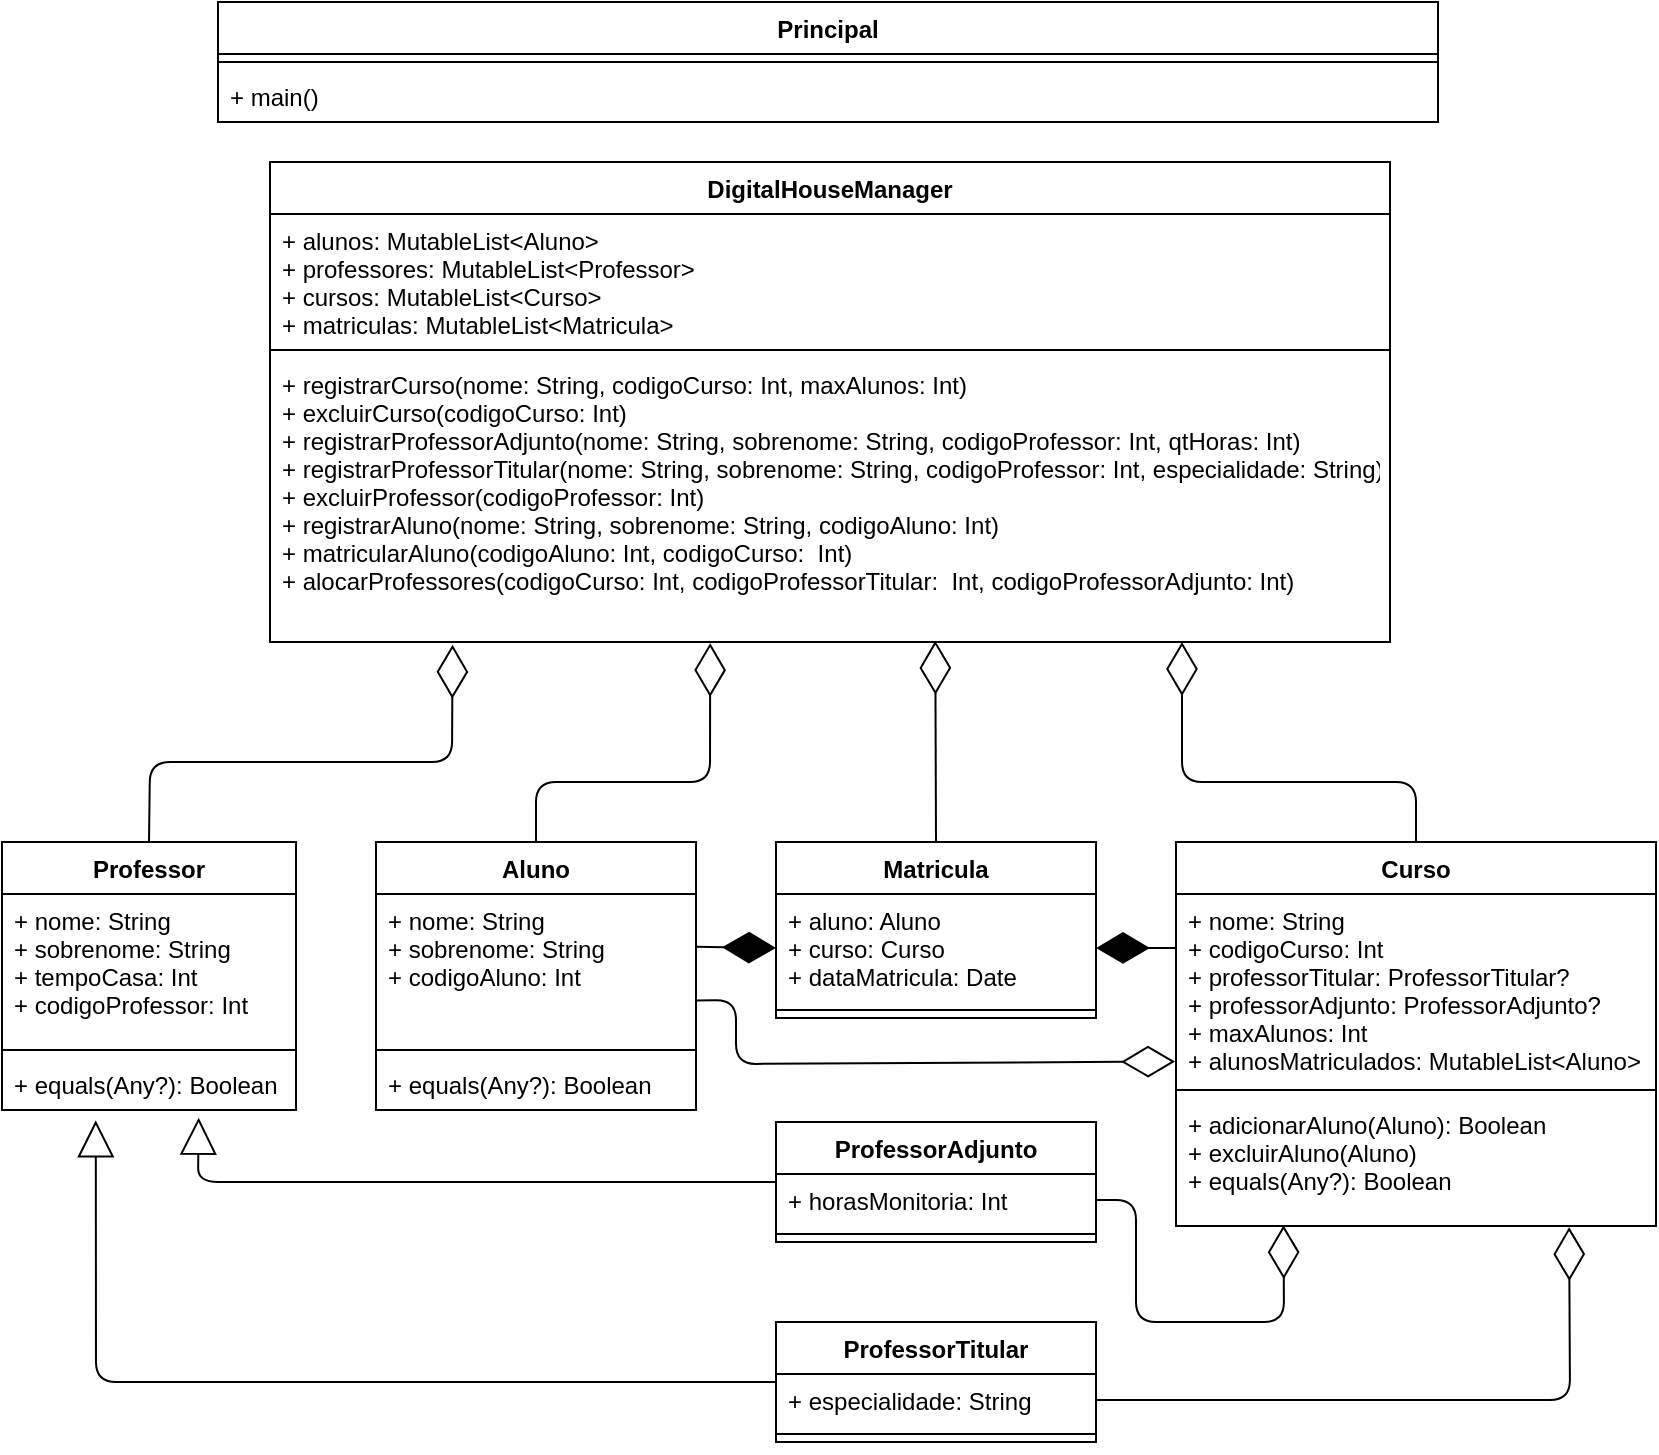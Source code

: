 <mxfile version="13.7.5" type="device"><diagram id="wnTWCG0DN7KBjwDWlvHC" name="Page-1"><mxGraphModel dx="2048" dy="682" grid="1" gridSize="10" guides="1" tooltips="1" connect="1" arrows="1" fold="1" page="1" pageScale="1" pageWidth="827" pageHeight="1169" math="0" shadow="0"><root><mxCell id="0"/><mxCell id="1" parent="0"/><mxCell id="6NqTUDe6gUxeEQi10iVj-20" value="" style="endArrow=block;endSize=16;endFill=0;html=1;exitX=0;exitY=0.5;exitDx=0;exitDy=0;entryX=0.319;entryY=1.199;entryDx=0;entryDy=0;entryPerimeter=0;" edge="1" parent="1" source="6NqTUDe6gUxeEQi10iVj-13" target="6NqTUDe6gUxeEQi10iVj-12"><mxGeometry width="160" relative="1" as="geometry"><mxPoint x="-507" y="880" as="sourcePoint"/><mxPoint x="-347" y="880" as="targetPoint"/><Array as="points"><mxPoint x="-780" y="690"/></Array></mxGeometry></mxCell><mxCell id="6NqTUDe6gUxeEQi10iVj-21" value="" style="endArrow=block;endSize=16;endFill=0;html=1;exitX=0;exitY=0.5;exitDx=0;exitDy=0;entryX=0.669;entryY=1.147;entryDx=0;entryDy=0;entryPerimeter=0;" edge="1" parent="1" source="6NqTUDe6gUxeEQi10iVj-17" target="6NqTUDe6gUxeEQi10iVj-12"><mxGeometry width="160" relative="1" as="geometry"><mxPoint x="-447" y="880" as="sourcePoint"/><mxPoint x="-407" y="820.006" as="targetPoint"/><Array as="points"><mxPoint x="-729" y="590"/></Array></mxGeometry></mxCell><mxCell id="6NqTUDe6gUxeEQi10iVj-23" value="" style="endArrow=diamondThin;endFill=0;endSize=24;html=1;exitX=1;exitY=0.5;exitDx=0;exitDy=0;entryX=0.819;entryY=1.009;entryDx=0;entryDy=0;entryPerimeter=0;" edge="1" parent="1" source="6NqTUDe6gUxeEQi10iVj-14" target="6NqTUDe6gUxeEQi10iVj-8"><mxGeometry width="160" relative="1" as="geometry"><mxPoint x="-193" y="700" as="sourcePoint"/><mxPoint x="-33" y="700" as="targetPoint"/><Array as="points"><mxPoint x="-43" y="699"/></Array></mxGeometry></mxCell><mxCell id="6NqTUDe6gUxeEQi10iVj-24" value="" style="endArrow=diamondThin;endFill=0;endSize=24;html=1;exitX=1;exitY=0.5;exitDx=0;exitDy=0;entryX=0.224;entryY=0.994;entryDx=0;entryDy=0;entryPerimeter=0;" edge="1" parent="1" source="6NqTUDe6gUxeEQi10iVj-18" target="6NqTUDe6gUxeEQi10iVj-8"><mxGeometry width="160" relative="1" as="geometry"><mxPoint x="-247" y="478" as="sourcePoint"/><mxPoint x="-7" y="650" as="targetPoint"/><Array as="points"><mxPoint x="-260" y="599"/><mxPoint x="-260" y="660"/><mxPoint x="-186" y="660"/></Array></mxGeometry></mxCell><mxCell id="6NqTUDe6gUxeEQi10iVj-31" value="" style="endArrow=diamondThin;endFill=1;endSize=24;html=1;exitX=-0.002;exitY=0.287;exitDx=0;exitDy=0;exitPerimeter=0;entryX=1;entryY=0.5;entryDx=0;entryDy=0;" edge="1" parent="1" source="6NqTUDe6gUxeEQi10iVj-6" target="6NqTUDe6gUxeEQi10iVj-27"><mxGeometry width="160" relative="1" as="geometry"><mxPoint x="-147" y="440" as="sourcePoint"/><mxPoint x="-247" y="350" as="targetPoint"/></mxGeometry></mxCell><mxCell id="6NqTUDe6gUxeEQi10iVj-32" value="" style="endArrow=diamondThin;endFill=0;endSize=24;html=1;entryX=-0.002;entryY=0.891;entryDx=0;entryDy=0;entryPerimeter=0;exitX=1;exitY=0.72;exitDx=0;exitDy=0;exitPerimeter=0;" edge="1" parent="1" source="6NqTUDe6gUxeEQi10iVj-2" target="6NqTUDe6gUxeEQi10iVj-6"><mxGeometry width="160" relative="1" as="geometry"><mxPoint x="-487" y="483" as="sourcePoint"/><mxPoint x="-88" y="483" as="targetPoint"/><Array as="points"><mxPoint x="-460" y="499"/><mxPoint x="-460" y="531"/></Array></mxGeometry></mxCell><mxCell id="6NqTUDe6gUxeEQi10iVj-37" value="" style="endArrow=diamondThin;endFill=1;endSize=24;html=1;exitX=1;exitY=0.357;exitDx=0;exitDy=0;exitPerimeter=0;entryX=0;entryY=0.5;entryDx=0;entryDy=0;" edge="1" parent="1" source="6NqTUDe6gUxeEQi10iVj-2" target="6NqTUDe6gUxeEQi10iVj-27"><mxGeometry width="160" relative="1" as="geometry"><mxPoint x="-567" y="320" as="sourcePoint"/><mxPoint x="-407" y="320" as="targetPoint"/></mxGeometry></mxCell><mxCell id="6NqTUDe6gUxeEQi10iVj-38" value="" style="endArrow=diamondThin;endFill=0;endSize=24;html=1;entryX=0.594;entryY=0.996;entryDx=0;entryDy=0;entryPerimeter=0;" edge="1" parent="1" target="6NqTUDe6gUxeEQi10iVj-44"><mxGeometry width="160" relative="1" as="geometry"><mxPoint x="-360" y="420" as="sourcePoint"/><mxPoint x="-360" y="322" as="targetPoint"/></mxGeometry></mxCell><mxCell id="6NqTUDe6gUxeEQi10iVj-39" value="" style="endArrow=diamondThin;endFill=0;endSize=24;html=1;exitX=0.5;exitY=0;exitDx=0;exitDy=0;entryX=0.163;entryY=1.01;entryDx=0;entryDy=0;entryPerimeter=0;" edge="1" parent="1" source="6NqTUDe6gUxeEQi10iVj-9" target="6NqTUDe6gUxeEQi10iVj-44"><mxGeometry width="160" relative="1" as="geometry"><mxPoint x="-807" y="270" as="sourcePoint"/><mxPoint x="-630" y="350" as="targetPoint"/><Array as="points"><mxPoint x="-753" y="380"/><mxPoint x="-602" y="380"/></Array></mxGeometry></mxCell><mxCell id="6NqTUDe6gUxeEQi10iVj-40" value="" style="endArrow=diamondThin;endFill=0;endSize=24;html=1;exitX=0.5;exitY=0;exitDx=0;exitDy=0;entryX=0.393;entryY=1.004;entryDx=0;entryDy=0;entryPerimeter=0;" edge="1" parent="1" source="6NqTUDe6gUxeEQi10iVj-1" target="6NqTUDe6gUxeEQi10iVj-44"><mxGeometry width="160" relative="1" as="geometry"><mxPoint x="-587" y="330" as="sourcePoint"/><mxPoint x="-550" y="360" as="targetPoint"/><Array as="points"><mxPoint x="-560" y="390"/><mxPoint x="-473" y="390"/></Array></mxGeometry></mxCell><mxCell id="6NqTUDe6gUxeEQi10iVj-41" value="" style="endArrow=diamondThin;endFill=0;endSize=24;html=1;exitX=0.5;exitY=0;exitDx=0;exitDy=0;" edge="1" parent="1" source="6NqTUDe6gUxeEQi10iVj-5"><mxGeometry width="160" relative="1" as="geometry"><mxPoint x="-57" y="370" as="sourcePoint"/><mxPoint x="-237" y="320" as="targetPoint"/><Array as="points"><mxPoint x="-120" y="390"/><mxPoint x="-237" y="390"/></Array></mxGeometry></mxCell><mxCell id="6NqTUDe6gUxeEQi10iVj-9" value="Professor&#10;" style="swimlane;fontStyle=1;align=center;verticalAlign=top;childLayout=stackLayout;horizontal=1;startSize=26;horizontalStack=0;resizeParent=1;resizeParentMax=0;resizeLast=0;collapsible=1;marginBottom=0;" vertex="1" parent="1"><mxGeometry x="-827" y="420" width="147" height="134" as="geometry"/></mxCell><mxCell id="6NqTUDe6gUxeEQi10iVj-10" value="+ nome: String&#10;+ sobrenome: String&#10;+ tempoCasa: Int&#10;+ codigoProfessor: Int" style="text;strokeColor=none;fillColor=none;align=left;verticalAlign=top;spacingLeft=4;spacingRight=4;overflow=hidden;rotatable=0;points=[[0,0.5],[1,0.5]];portConstraint=eastwest;" vertex="1" parent="6NqTUDe6gUxeEQi10iVj-9"><mxGeometry y="26" width="147" height="74" as="geometry"/></mxCell><mxCell id="6NqTUDe6gUxeEQi10iVj-11" value="" style="line;strokeWidth=1;fillColor=none;align=left;verticalAlign=middle;spacingTop=-1;spacingLeft=3;spacingRight=3;rotatable=0;labelPosition=right;points=[];portConstraint=eastwest;" vertex="1" parent="6NqTUDe6gUxeEQi10iVj-9"><mxGeometry y="100" width="147" height="8" as="geometry"/></mxCell><mxCell id="6NqTUDe6gUxeEQi10iVj-12" value="+ equals(Any?): Boolean" style="text;strokeColor=none;fillColor=none;align=left;verticalAlign=top;spacingLeft=4;spacingRight=4;overflow=hidden;rotatable=0;points=[[0,0.5],[1,0.5]];portConstraint=eastwest;" vertex="1" parent="6NqTUDe6gUxeEQi10iVj-9"><mxGeometry y="108" width="147" height="26" as="geometry"/></mxCell><mxCell id="6NqTUDe6gUxeEQi10iVj-1" value="Aluno&#10;" style="swimlane;fontStyle=1;align=center;verticalAlign=top;childLayout=stackLayout;horizontal=1;startSize=26;horizontalStack=0;resizeParent=1;resizeParentMax=0;resizeLast=0;collapsible=1;marginBottom=0;" vertex="1" parent="1"><mxGeometry x="-640" y="420" width="160" height="134" as="geometry"><mxRectangle x="140" y="220" width="70" height="26" as="alternateBounds"/></mxGeometry></mxCell><mxCell id="6NqTUDe6gUxeEQi10iVj-2" value="+ nome: String&#10;+ sobrenome: String&#10;+ codigoAluno: Int" style="text;strokeColor=none;fillColor=none;align=left;verticalAlign=top;spacingLeft=4;spacingRight=4;overflow=hidden;rotatable=0;points=[[0,0.5],[1,0.5]];portConstraint=eastwest;" vertex="1" parent="6NqTUDe6gUxeEQi10iVj-1"><mxGeometry y="26" width="160" height="74" as="geometry"/></mxCell><mxCell id="6NqTUDe6gUxeEQi10iVj-3" value="" style="line;strokeWidth=1;fillColor=none;align=left;verticalAlign=middle;spacingTop=-1;spacingLeft=3;spacingRight=3;rotatable=0;labelPosition=right;points=[];portConstraint=eastwest;" vertex="1" parent="6NqTUDe6gUxeEQi10iVj-1"><mxGeometry y="100" width="160" height="8" as="geometry"/></mxCell><mxCell id="6NqTUDe6gUxeEQi10iVj-4" value="+ equals(Any?): Boolean" style="text;strokeColor=none;fillColor=none;align=left;verticalAlign=top;spacingLeft=4;spacingRight=4;overflow=hidden;rotatable=0;points=[[0,0.5],[1,0.5]];portConstraint=eastwest;" vertex="1" parent="6NqTUDe6gUxeEQi10iVj-1"><mxGeometry y="108" width="160" height="26" as="geometry"/></mxCell><mxCell id="6NqTUDe6gUxeEQi10iVj-26" value="Matricula&#10;" style="swimlane;fontStyle=1;align=center;verticalAlign=top;childLayout=stackLayout;horizontal=1;startSize=26;horizontalStack=0;resizeParent=1;resizeParentMax=0;resizeLast=0;collapsible=1;marginBottom=0;" vertex="1" parent="1"><mxGeometry x="-440" y="420" width="160" height="88" as="geometry"/></mxCell><mxCell id="6NqTUDe6gUxeEQi10iVj-27" value="+ aluno: Aluno&#10;+ curso: Curso&#10;+ dataMatricula: Date&#10;" style="text;strokeColor=none;fillColor=none;align=left;verticalAlign=top;spacingLeft=4;spacingRight=4;overflow=hidden;rotatable=0;points=[[0,0.5],[1,0.5]];portConstraint=eastwest;" vertex="1" parent="6NqTUDe6gUxeEQi10iVj-26"><mxGeometry y="26" width="160" height="54" as="geometry"/></mxCell><mxCell id="6NqTUDe6gUxeEQi10iVj-28" value="" style="line;strokeWidth=1;fillColor=none;align=left;verticalAlign=middle;spacingTop=-1;spacingLeft=3;spacingRight=3;rotatable=0;labelPosition=right;points=[];portConstraint=eastwest;" vertex="1" parent="6NqTUDe6gUxeEQi10iVj-26"><mxGeometry y="80" width="160" height="8" as="geometry"/></mxCell><mxCell id="6NqTUDe6gUxeEQi10iVj-5" value="Curso" style="swimlane;fontStyle=1;align=center;verticalAlign=top;childLayout=stackLayout;horizontal=1;startSize=26;horizontalStack=0;resizeParent=1;resizeParentMax=0;resizeLast=0;collapsible=1;marginBottom=0;" vertex="1" parent="1"><mxGeometry x="-240" y="420" width="240" height="192" as="geometry"/></mxCell><mxCell id="6NqTUDe6gUxeEQi10iVj-6" value="+ nome: String&#10;+ codigoCurso: Int&#10;+ professorTitular: ProfessorTitular?&#10;+ professorAdjunto: ProfessorAdjunto?&#10;+ maxAlunos: Int&#10;+ alunosMatriculados: MutableList&lt;Aluno&gt;&#10;" style="text;strokeColor=none;fillColor=none;align=left;verticalAlign=top;spacingLeft=4;spacingRight=4;overflow=hidden;rotatable=0;points=[[0,0.5],[1,0.5]];portConstraint=eastwest;" vertex="1" parent="6NqTUDe6gUxeEQi10iVj-5"><mxGeometry y="26" width="240" height="94" as="geometry"/></mxCell><mxCell id="6NqTUDe6gUxeEQi10iVj-7" value="" style="line;strokeWidth=1;fillColor=none;align=left;verticalAlign=middle;spacingTop=-1;spacingLeft=3;spacingRight=3;rotatable=0;labelPosition=right;points=[];portConstraint=eastwest;" vertex="1" parent="6NqTUDe6gUxeEQi10iVj-5"><mxGeometry y="120" width="240" height="8" as="geometry"/></mxCell><mxCell id="6NqTUDe6gUxeEQi10iVj-8" value="+ adicionarAluno(Aluno): Boolean&#10;+ excluirAluno(Aluno)&#10;+ equals(Any?): Boolean" style="text;strokeColor=none;fillColor=none;align=left;verticalAlign=top;spacingLeft=4;spacingRight=4;overflow=hidden;rotatable=0;points=[[0,0.5],[1,0.5]];portConstraint=eastwest;" vertex="1" parent="6NqTUDe6gUxeEQi10iVj-5"><mxGeometry y="128" width="240" height="64" as="geometry"/></mxCell><mxCell id="6NqTUDe6gUxeEQi10iVj-17" value="ProfessorAdjunto" style="swimlane;fontStyle=1;align=center;verticalAlign=top;childLayout=stackLayout;horizontal=1;startSize=26;horizontalStack=0;resizeParent=1;resizeParentMax=0;resizeLast=0;collapsible=1;marginBottom=0;" vertex="1" parent="1"><mxGeometry x="-440" y="560" width="160" height="60" as="geometry"/></mxCell><mxCell id="6NqTUDe6gUxeEQi10iVj-18" value="+ horasMonitoria: Int&#10;" style="text;strokeColor=none;fillColor=none;align=left;verticalAlign=top;spacingLeft=4;spacingRight=4;overflow=hidden;rotatable=0;points=[[0,0.5],[1,0.5]];portConstraint=eastwest;" vertex="1" parent="6NqTUDe6gUxeEQi10iVj-17"><mxGeometry y="26" width="160" height="26" as="geometry"/></mxCell><mxCell id="6NqTUDe6gUxeEQi10iVj-19" value="" style="line;strokeWidth=1;fillColor=none;align=left;verticalAlign=middle;spacingTop=-1;spacingLeft=3;spacingRight=3;rotatable=0;labelPosition=right;points=[];portConstraint=eastwest;" vertex="1" parent="6NqTUDe6gUxeEQi10iVj-17"><mxGeometry y="52" width="160" height="8" as="geometry"/></mxCell><mxCell id="6NqTUDe6gUxeEQi10iVj-33" value="DigitalHouseManager&#10;" style="swimlane;fontStyle=1;align=center;verticalAlign=top;childLayout=stackLayout;horizontal=1;startSize=26;horizontalStack=0;resizeParent=1;resizeParentMax=0;resizeLast=0;collapsible=1;marginBottom=0;" vertex="1" parent="1"><mxGeometry x="-693" y="80" width="560" height="240" as="geometry"/></mxCell><mxCell id="6NqTUDe6gUxeEQi10iVj-34" value="+ alunos: MutableList&lt;Aluno&gt;&#10;+ professores: MutableList&lt;Professor&gt;&#10;+ cursos: MutableList&lt;Curso&gt;&#10;+ matriculas: MutableList&lt;Matricula&gt;" style="text;strokeColor=none;fillColor=none;align=left;verticalAlign=top;spacingLeft=4;spacingRight=4;overflow=hidden;rotatable=0;points=[[0,0.5],[1,0.5]];portConstraint=eastwest;" vertex="1" parent="6NqTUDe6gUxeEQi10iVj-33"><mxGeometry y="26" width="560" height="64" as="geometry"/></mxCell><mxCell id="6NqTUDe6gUxeEQi10iVj-46" value="" style="line;strokeWidth=1;fillColor=none;align=left;verticalAlign=middle;spacingTop=-1;spacingLeft=3;spacingRight=3;rotatable=0;labelPosition=right;points=[];portConstraint=eastwest;" vertex="1" parent="6NqTUDe6gUxeEQi10iVj-33"><mxGeometry y="90" width="560" height="8" as="geometry"/></mxCell><mxCell id="6NqTUDe6gUxeEQi10iVj-44" value="+ registrarCurso(nome: String, codigoCurso: Int, maxAlunos: Int)&#10;+ excluirCurso(codigoCurso: Int)&#10;+ registrarProfessorAdjunto(nome: String, sobrenome: String, codigoProfessor: Int, qtHoras: Int)&#10;+ registrarProfessorTitular(nome: String, sobrenome: String, codigoProfessor: Int, especialidade: String)&#10;+ excluirProfessor(codigoProfessor: Int)&#10;+ registrarAluno(nome: String, sobrenome: String, codigoAluno: Int)&#10;+ matricularAluno(codigoAluno: Int, codigoCurso:  Int)&#10;+ alocarProfessores(codigoCurso: Int, codigoProfessorTitular:  Int, codigoProfessorAdjunto: Int)" style="text;strokeColor=none;fillColor=none;align=left;verticalAlign=top;spacingLeft=4;spacingRight=4;overflow=hidden;rotatable=0;points=[[0,0.5],[1,0.5]];portConstraint=eastwest;" vertex="1" parent="6NqTUDe6gUxeEQi10iVj-33"><mxGeometry y="98" width="560" height="142" as="geometry"/></mxCell><mxCell id="6NqTUDe6gUxeEQi10iVj-49" value="Principal" style="swimlane;fontStyle=1;align=center;verticalAlign=top;childLayout=stackLayout;horizontal=1;startSize=26;horizontalStack=0;resizeParent=1;resizeParentMax=0;resizeLast=0;collapsible=1;marginBottom=0;" vertex="1" parent="1"><mxGeometry x="-719" width="610" height="60" as="geometry"/></mxCell><mxCell id="6NqTUDe6gUxeEQi10iVj-51" value="" style="line;strokeWidth=1;fillColor=none;align=left;verticalAlign=middle;spacingTop=-1;spacingLeft=3;spacingRight=3;rotatable=0;labelPosition=right;points=[];portConstraint=eastwest;" vertex="1" parent="6NqTUDe6gUxeEQi10iVj-49"><mxGeometry y="26" width="610" height="8" as="geometry"/></mxCell><mxCell id="6NqTUDe6gUxeEQi10iVj-52" value="+ main()" style="text;strokeColor=none;fillColor=none;align=left;verticalAlign=top;spacingLeft=4;spacingRight=4;overflow=hidden;rotatable=0;points=[[0,0.5],[1,0.5]];portConstraint=eastwest;" vertex="1" parent="6NqTUDe6gUxeEQi10iVj-49"><mxGeometry y="34" width="610" height="26" as="geometry"/></mxCell><mxCell id="6NqTUDe6gUxeEQi10iVj-13" value="ProfessorTitular&#10;" style="swimlane;fontStyle=1;align=center;verticalAlign=top;childLayout=stackLayout;horizontal=1;startSize=26;horizontalStack=0;resizeParent=1;resizeParentMax=0;resizeLast=0;collapsible=1;marginBottom=0;" vertex="1" parent="1"><mxGeometry x="-440" y="660" width="160" height="60" as="geometry"/></mxCell><mxCell id="6NqTUDe6gUxeEQi10iVj-14" value="+ especialidade: String&#10;" style="text;strokeColor=none;fillColor=none;align=left;verticalAlign=top;spacingLeft=4;spacingRight=4;overflow=hidden;rotatable=0;points=[[0,0.5],[1,0.5]];portConstraint=eastwest;" vertex="1" parent="6NqTUDe6gUxeEQi10iVj-13"><mxGeometry y="26" width="160" height="26" as="geometry"/></mxCell><mxCell id="6NqTUDe6gUxeEQi10iVj-15" value="" style="line;strokeWidth=1;fillColor=none;align=left;verticalAlign=middle;spacingTop=-1;spacingLeft=3;spacingRight=3;rotatable=0;labelPosition=right;points=[];portConstraint=eastwest;" vertex="1" parent="6NqTUDe6gUxeEQi10iVj-13"><mxGeometry y="52" width="160" height="8" as="geometry"/></mxCell></root></mxGraphModel></diagram></mxfile>